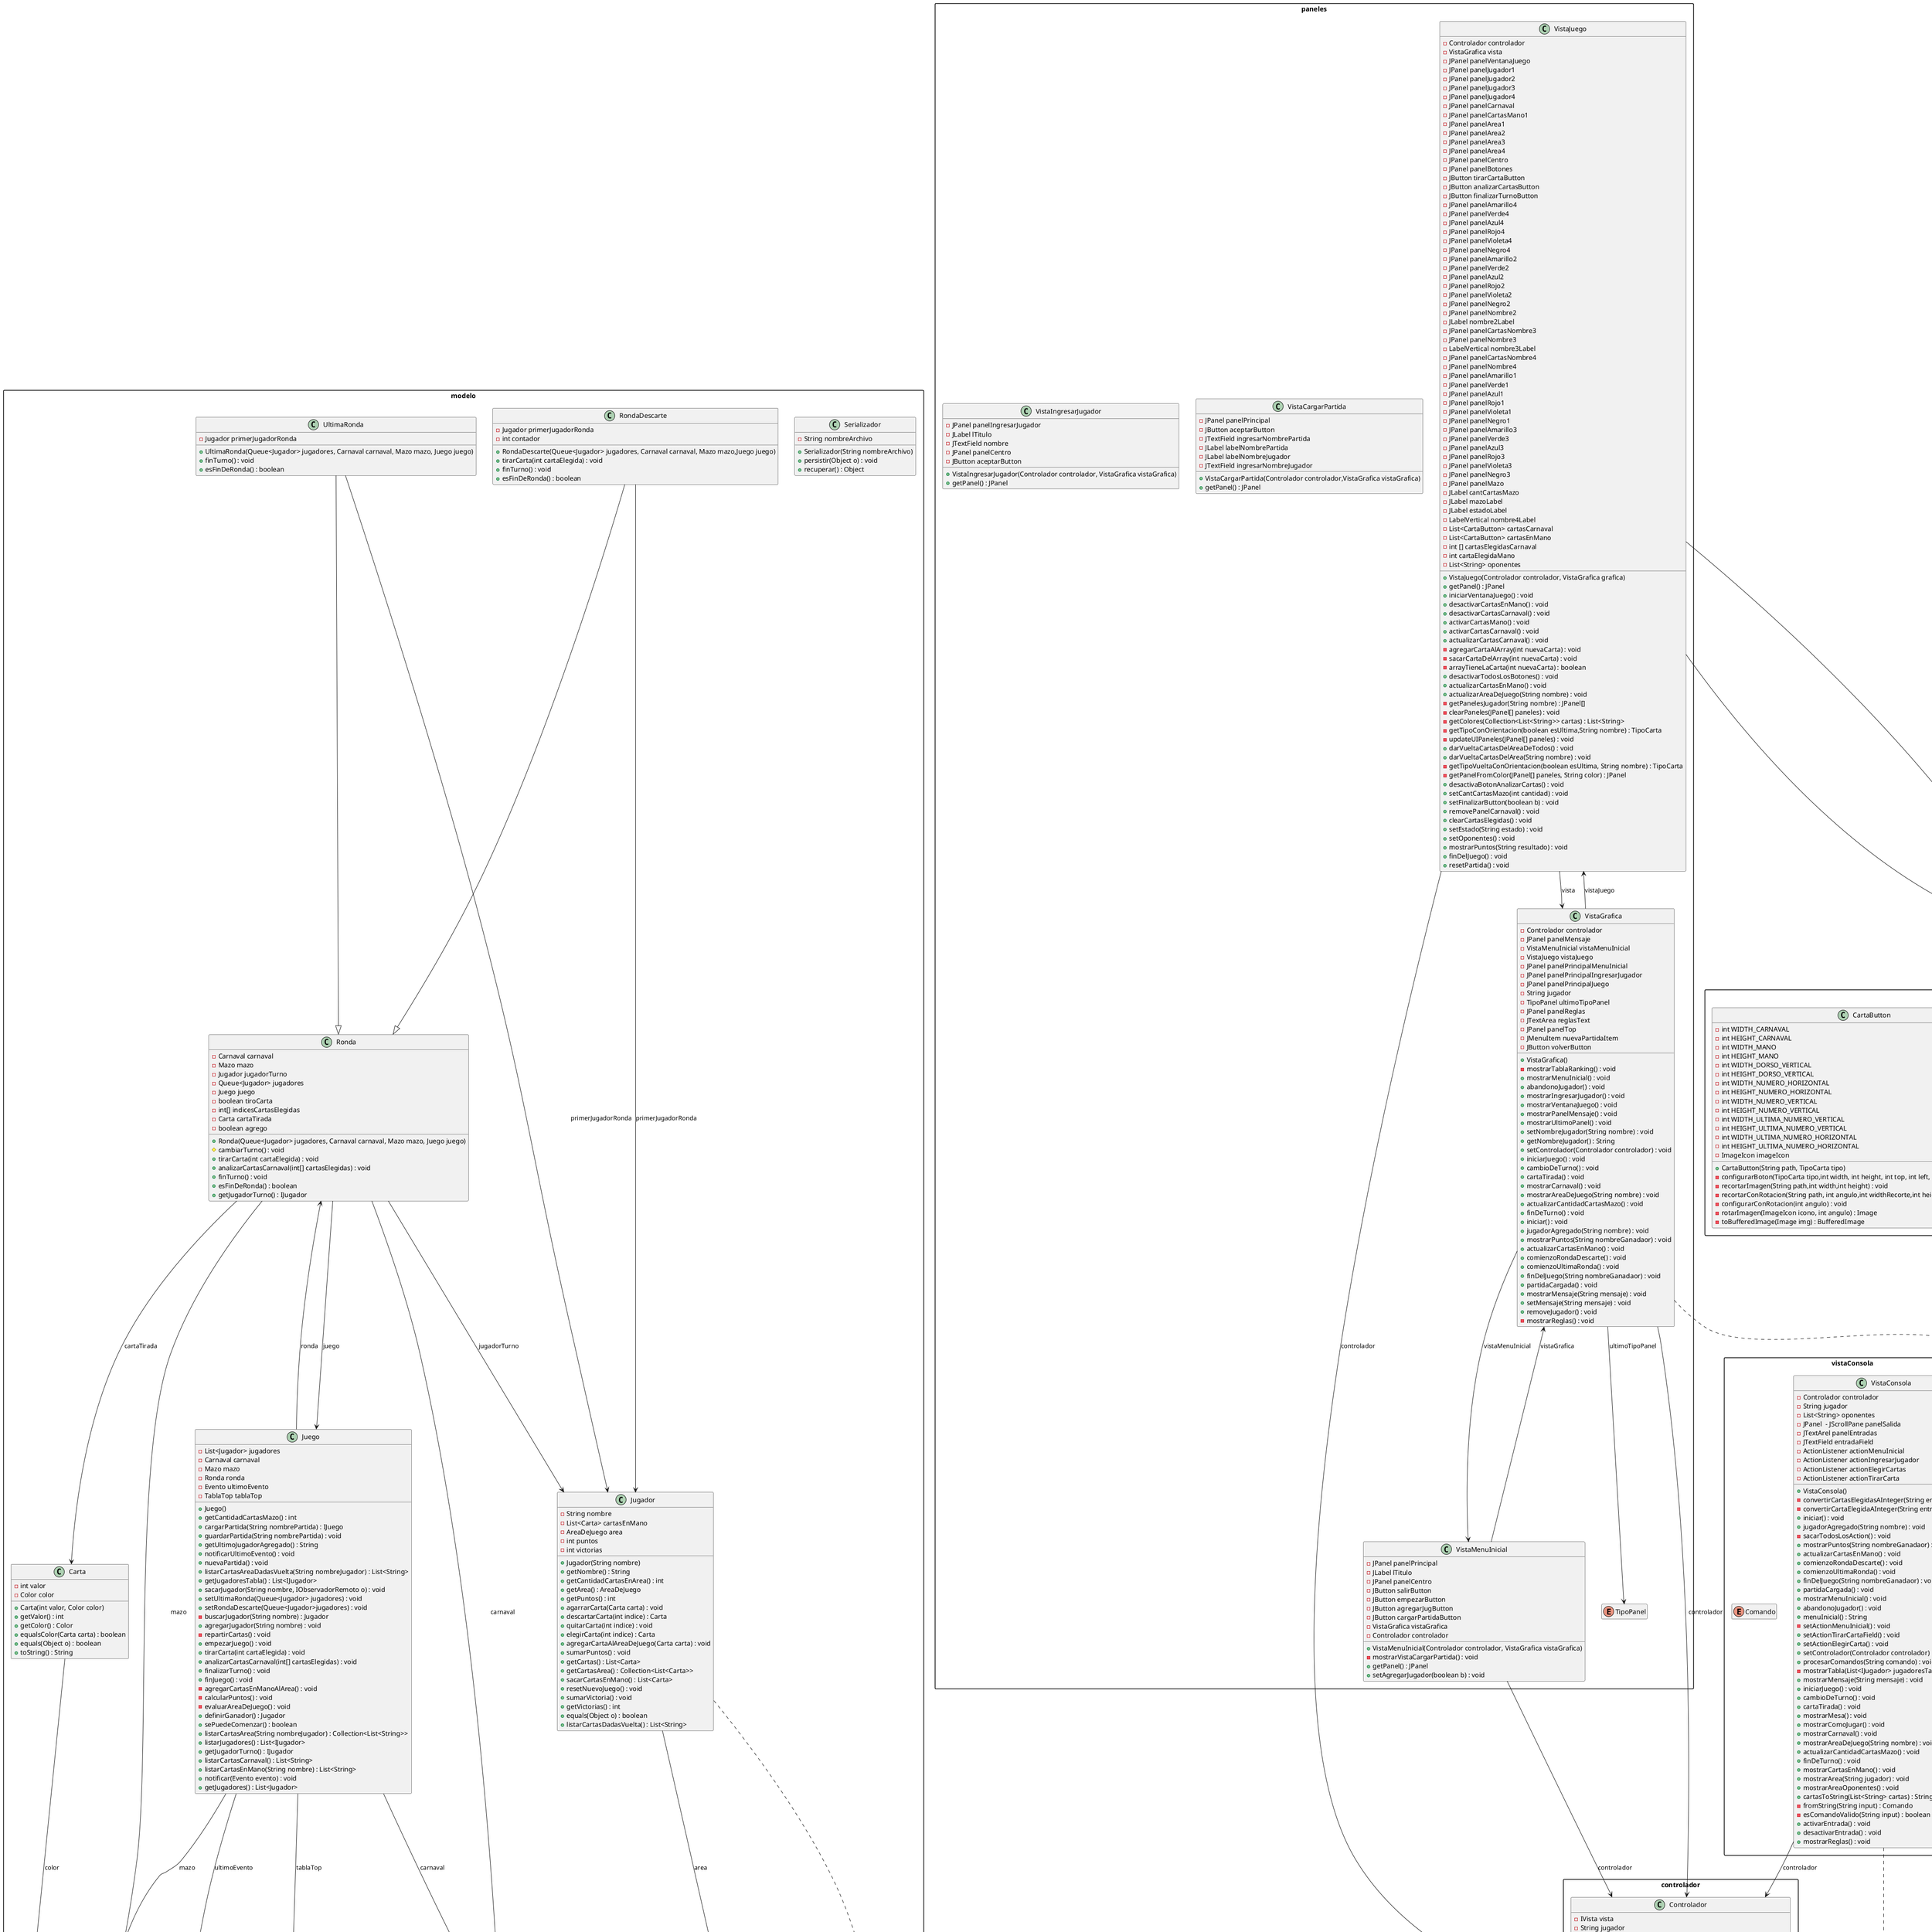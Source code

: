 @startuml
hide empty members
set namespaceSeparator .
skinparam packageStyle rectangle


package "modelo" {
class "Carta" as Carta {
  - int valor
  - Color color
  + Carta(int valor, Color color)
  + getValor() : int
  + getColor() : Color
  + equalsColor(Carta carta) : boolean
  + equals(Object o) : boolean
  + toString() : String
}
class "Serializador" as Serializador {
  - String nombreArchivo
  + Serializador(String nombreArchivo)
  + persistir(Object o) : void
  + recuperar() : Object
}
class "RondaDescarte" as RondaDescarte {
  - Jugador primerJugadorRonda
  - int contador
  + RondaDescarte(Queue<Jugador> jugadores, Carnaval carnaval, Mazo mazo,Juego juego)
  + tirarCarta(int cartaElegida) : void
  + finTurno() : void
  + esFinDeRonda() : boolean
}
class "AreaDeJuego" as AreaDeJuego {
  - Map<Color, List<Carta>> cartas
  - Map<Color, Integer> cartasBocaAbajo
  + AreaDeJuego()
  + agregarCarta(Carta carta) : void
  - agregarCartaBocaAbajo(Color color, int cantidad) : void
  + getCantidadDeCartasPorColor(Color color) : int
  + getTodasLasCartas() : Collection<List<Carta>>
  + getCantidadDeCartasTotales() : int
  + getCantidadCartasBocaArriba() : int
  + getCantidadCartasBocaAbajo() : int
  + tiene6colores() : boolean
  + ponerCartasBocaAbajo(Color color) : void
  + sumarValorDeCartas() : int
  + calcularPuntos() : int
  + listarCartasDadasVuelta() : List<String>
}
class "Ronda" as Ronda {
  - Carnaval carnaval
  - Mazo mazo
  - Jugador jugadorTurno
  - Queue<Jugador> jugadores
  - Juego juego
  - boolean tiroCarta
  - int[] indicesCartasElegidas
  - Carta cartaTirada
  - boolean agrego
  + Ronda(Queue<Jugador> jugadores, Carnaval carnaval, Mazo mazo, Juego juego)
  # cambiarTurno() : void
  + tirarCarta(int cartaElegida) : void
  + analizarCartasCarnaval(int[] cartasElegidas) : void
  + finTurno() : void
  + esFinDeRonda() : boolean
  + getJugadorTurno() : IJugador
}
class "Mazo" as Mazo {
  - Stack<Carta> cartas
  + Mazo()
  + sacarCarta() : Carta
  + getCartas() : Stack<Carta>
  + tieneCartas() : boolean
  + getCantidadCartas() : int
}
interface "IJugador" as IJugador {
  ~ getNombre() : String
  ~ getPuntos() : int
  ~ getVictorias() : int
}
class "TablaTop" as TablaTop {
  - long serialVersionUID
  - List<Jugador> jugadoresTabla
  + TablaTop()
  + agregarJugador(Jugador jugador) : void
  + getJugadorConMenosVictorias() : Jugador
  + getJugadores() : List<Jugador>
}
class "Carnaval" as Carnaval {
  - List<Carta> cartas
  + Carnaval()
  + getCartas() : List<Carta>
  + getUltimaCarta() : Carta
  + getCartas(int[] indices) : List<Carta>
  + agregarCarta(Carta carta) : void
  + sacarCarta(Carta carta) : void
  + salvarCartas(int valor) : List<Carta>
  + puedeAgarrarCarnaval(Carta carta) : boolean
  + agarroCartasSalvadasCarnaval(int valorCarta, int[] cartasElegidas) : boolean
  + faltaAgarrarCartas(Carta carta, int[] cartasElegidas) : boolean
}
class "Jugador" as Jugador {
  - String nombre
  - List<Carta> cartasEnMano
  - AreaDeJuego area
  - int puntos
  - int victorias
  + Jugador(String nombre)
  + getNombre() : String
  + getCantidadCartasEnArea() : int
  + getArea() : AreaDeJuego
  + getPuntos() : int
  + agarrarCarta(Carta carta) : void
  + descartarCarta(int indice) : Carta
  + quitarCarta(int indice) : void
  + elegirCarta(int indice) : Carta
  + agregarCartaAlAreaDeJuego(Carta carta) : void
  + sumarPuntos() : void
  + getCartas() : List<Carta>
  + getCartasArea() : Collection<List<Carta>>
  + sacarCartasEnMano() : List<Carta>
  + resetNuevoJuego() : void
  + sumarVictoria() : void
  + getVictorias() : int
  + equals(Object o) : boolean
  + listarCartasDadasVuelta() : List<String>
}
enum "Color" as Color {
}
enum "Evento" as Evento {
}
class "Juego" as Juego {
  - List<Jugador> jugadores
  - Carnaval carnaval
  - Mazo mazo
  - Ronda ronda
  - Evento ultimoEvento
  - TablaTop tablaTop
  + Juego()
  + getCantidadCartasMazo() : int
  + cargarPartida(String nombrePartida) : IJuego
  + guardarPartida(String nombrePartida) : void
  + getUltimoJugadorAgregado() : String
  + notificarUltimoEvento() : void
  + nuevaPartida() : void
  + listarCartasAreaDadasVuelta(String nombreJugador) : List<String>
  + getJugadoresTabla() : List<IJugador>
  + sacarJugador(String nombre, IObservadorRemoto o) : void
  + setUltimaRonda(Queue<Jugador> jugadores) : void
  + setRondaDescarte(Queue<Jugador>jugadores) : void
  - buscarJugador(String nombre) : Jugador
  + agregarJugador(String nombre) : void
  - repartirCartas() : void
  + empezarJuego() : void
  + tirarCarta(int cartaElegida) : void
  + analizarCartasCarnaval(int[] cartasElegidas) : void
  + finalizarTurno() : void
  + finJuego() : void
  - agregarCartasEnManoAlArea() : void
  - calcularPuntos() : void
  - evaluarAreaDeJuego() : void
  + definirGanador() : Jugador
  + sePuedeComenzar() : boolean
  + listarCartasArea(String nombreJugador) : Collection<List<String>>
  + listarJugadores() : List<IJugador>
  + getJugadorTurno() : IJugador
  + listarCartasCarnaval() : List<String>
  + listarCartasEnMano(String nombre) : List<String>
  + notificar(Evento evento) : void
  + getJugadores() : List<Jugador>
}
class "UltimaRonda" as UltimaRonda {
  - Jugador primerJugadorRonda
  + UltimaRonda(Queue<Jugador> jugadores, Carnaval carnaval, Mazo mazo, Juego juego)
  + finTurno() : void
  + esFinDeRonda() : boolean
}
}

package "controlador" {
class "Controlador" as Controlador {
  - IVista vista
  - String jugador
  - IJuego juego
  + Controlador(IVista vista)
  + setModeloRemoto(T t) : <T extends IObservableRemoto> void
  + actualizar(IObservableRemoto iObservableRemoto, Object o) : void
  - getUltimoJugadorAgregado() : String
  - getNombreGanadaor() : String
  + iniciar() : void
  + agregarJugador(String nombre) : void
  + isTurno() : boolean
  + empezarPartida() : void
  + listarCartasCarnaval() : List<String>
  + listarJugadores() : List<IJugador>
  + listarNombreJugadores() : List<String>
  + listarCartasEnMano() : List<String>
  + getNombreJugadorTurno() : String
  + jugarCarta(int cartaMano) : void
  + analizarCartasCarnaval(int [] elegidas) : void
  + listarCartasArea(String nombreJugador) : Collection<List<String>>
  + finalizarTurno() : void
  + getCantidadCartasMazo() : int
  + removeJugador(String jugador) : void
  + getNombreGanador() : String
  + cargarPartida(String nombrePartida,String nombreJugador) : void
  + nuevaPartida() : void
  + listarCartasAreaDadasVuelta(String nombreJugador) : List<String>
  + getJugadoresTabla() : List<IJugador>
}
}

package "exceptions" {
enum "TipoException" as TipoException {
}
class "ar.unlu.edu.mvc.exceptions.JuegoException" as JuegoException {
  - TipoException tipo
  + JuegoException(String message , TipoException tipo)
  + getTipo() : TipoException
}
}

package "botones" {
enum "TipoCarta" as TipoCarta {
}
class "LabelVertical" as LabelVertical {
  + LabelVertical(String text)
  # paintComponent(Graphics g) : void
  + getPreferredSize() : Dimension
}
class "CartaButton" as CartaButton {
  - int WIDTH_CARNAVAL
  - int HEIGHT_CARNAVAL
  - int WIDTH_MANO
  - int HEIGHT_MANO
  - int WIDTH_DORSO_VERTICAL
  - int HEIGHT_DORSO_VERTICAL
  - int WIDTH_NUMERO_HORIZONTAL
  - int HEIGHT_NUMERO_HORIZONTAL
  - int WIDTH_NUMERO_VERTICAL
  - int HEIGHT_NUMERO_VERTICAL
  - int WIDTH_ULTIMA_NUMERO_VERTICAL
  - int HEIGHT_ULTIMA_NUMERO_VERTICAL
  - int WIDTH_ULTIMA_NUMERO_HORIZONTAL
  - int HEIGHT_ULTIMA_NUMERO_HORIZONTAL
  - ImageIcon imageIcon
  + CartaButton(String path, TipoCarta tipo)
  - configurarBoton(TipoCarta tipo,int width, int height, int top, int left, int bottom, int right) : void
  - recortarImagen(String path,int width,int height) : void
  - recortarConRotacion(String path, int angulo,int widthRecorte,int heightRecorte) : void
  - configurarConRotacion(int angulo) : void
  - rotarImagen(ImageIcon icono, int angulo) : Image
  - toBufferedImage(Image img) : BufferedImage
}
}

package "paneles" {
class "VistaJuego" as VistaJuego {
  - Controlador controlador
  - VistaGrafica vista
  - JPanel panelVentanaJuego
  - JPanel panelJugador1
  - JPanel panelJugador2
  - JPanel panelJugador3
  - JPanel panelJugador4
  - JPanel panelCarnaval
  - JPanel panelCartasMano1
  - JPanel panelArea1
  - JPanel panelArea2
  - JPanel panelArea3
  - JPanel panelArea4
  - JPanel panelCentro
  - JPanel panelBotones
  - JButton tirarCartaButton
  - JButton analizarCartasButton
  - JButton finalizarTurnoButton
  - JPanel panelAmarillo4
  - JPanel panelVerde4
  - JPanel panelAzul4
  - JPanel panelRojo4
  - JPanel panelVioleta4
  - JPanel panelNegro4
  - JPanel panelAmarillo2
  - JPanel panelVerde2
  - JPanel panelAzul2
  - JPanel panelRojo2
  - JPanel panelVioleta2
  - JPanel panelNegro2
  - JPanel panelNombre2
  - JLabel nombre2Label
  - JPanel panelCartasNombre3
  - JPanel panelNombre3
  - LabelVertical nombre3Label
  - JPanel panelCartasNombre4
  - JPanel panelNombre4
  - JPanel panelAmarillo1
  - JPanel panelVerde1
  - JPanel panelAzul1
  - JPanel panelRojo1
  - JPanel panelVioleta1
  - JPanel panelNegro1
  - JPanel panelAmarillo3
  - JPanel panelVerde3
  - JPanel panelAzul3
  - JPanel panelRojo3
  - JPanel panelVioleta3
  - JPanel panelNegro3
  - JPanel panelMazo
  - JLabel cantCartasMazo
  - JLabel mazoLabel
  - JLabel estadoLabel
  - LabelVertical nombre4Label
  - List<CartaButton> cartasCarnaval
  - List<CartaButton> cartasEnMano
  - int [] cartasElegidasCarnaval
  - int cartaElegidaMano
  - List<String> oponentes
  + VistaJuego(Controlador controlador, VistaGrafica grafica)
  + getPanel() : JPanel
  + iniciarVentanaJuego() : void
  + desactivarCartasEnMano() : void
  + desactivarCartasCarnaval() : void
  + activarCartasMano() : void
  + activarCartasCarnaval() : void
  + actualizarCartasCarnaval() : void
  - agregarCartaAlArray(int nuevaCarta) : void
  - sacarCartaDelArray(int nuevaCarta) : void
  - arrayTieneLaCarta(int nuevaCarta) : boolean
  + desactivarTodosLosBotones() : void
  + actualizarCartasEnMano() : void
  + actualizarAreaDeJuego(String nombre) : void
  - getPanelesJugador(String nombre) : JPanel[]
  - clearPaneles(JPanel[] paneles) : void
  - getColores(Collection<List<String>> cartas) : List<String>
  - getTipoConOrientacion(boolean esUltima,String nombre) : TipoCarta
  - updateUIPaneles(JPanel[] paneles) : void
  + darVueltaCartasDelAreaDeTodos() : void
  + darVueltaCartasDelArea(String nombre) : void
  - getTipoVueltaConOrientacion(boolean esUltima, String nombre) : TipoCarta
  - getPanelFromColor(JPanel[] paneles, String color) : JPanel
  + desactivaBotonAnalizarCartas() : void
  + setCantCartasMazo(int cantidad) : void
  + setFinalizarButton(boolean b) : void
  + removePanelCarnaval() : void
  + clearCartasElegidas() : void
  + setEstado(String estado) : void
  + setOponentes() : void
  + mostrarPuntos(String resultado) : void
  + finDelJuego() : void
  + resetPartida() : void
}
class "VistaCargarPartida" as VistaCargarPartida {
  - JPanel panelPrincipal
  - JButton aceptarButton
  - JTextField ingresarNombrePartida
  - JLabel labelNombrePartida
  - JLabel labelNombreJugador
  - JTextField ingresarNombreJugador
  + VistaCargarPartida(Controlador controlador,VistaGrafica vistaGrafica)
  + getPanel() : JPanel
}
class "VistaGrafica" as VistaGrafica {
  - Controlador controlador
  - JPanel panelMensaje
  - VistaMenuInicial vistaMenuInicial
  - VistaJuego vistaJuego
  - JPanel panelPrincipalMenuInicial
  - JPanel panelPrincipalIngresarJugador
  - JPanel panelPrincipalJuego
  - String jugador
  - TipoPanel ultimoTipoPanel
  - JPanel panelReglas
  - JTextArea reglasText
  - JPanel panelTop
  - JMenuItem nuevaPartidaItem
  - JButton volverButton
  + VistaGrafica()
  - mostrarTablaRanking() : void
  + mostrarMenuInicial() : void
  + abandonoJugador() : void
  + mostrarIngresarJugador() : void
  + mostrarVentanaJuego() : void
  + mostrarPanelMensaje() : void
  + mostrarUltimoPanel() : void
  + setNombreJugador(String nombre) : void
  + getNombreJugador() : String
  + setControlador(Controlador controlador) : void
  + iniciarJuego() : void
  + cambioDeTurno() : void
  + cartaTirada() : void
  + mostrarCarnaval() : void
  + mostrarAreaDeJuego(String nombre) : void
  + actualizarCantidadCartasMazo() : void
  + finDeTurno() : void
  + iniciar() : void
  + jugadorAgregado(String nombre) : void
  + mostrarPuntos(String nombreGanadaor) : void
  + actualizarCartasEnMano() : void
  + comienzoRondaDescarte() : void
  + comienzoUltimaRonda() : void
  + finDelJuego(String nombreGanadaor) : void
  + partidaCargada() : void
  + mostrarMensaje(String mensaje) : void
  + setMensaje(String mensaje) : void
  + removeJugador() : void
  - mostrarReglas() : void
}
class "VistaIngresarJugador" as VistaIngresarJugador {
  - JPanel panelIngresarJugador
  - JLabel lTitulo
  - JTextField nombre
  - JPanel panelCentro
  - JButton aceptarButton
  + VistaIngresarJugador(Controlador controlador, VistaGrafica vistaGrafica)
  + getPanel() : JPanel
}
class "VistaMenuInicial" as VistaMenuInicial {
  - JPanel panelPrincipal
  - JLabel lTitulo
  - JPanel panelCentro
  - JButton salirButton
  - JButton empezarButton
  - JButton agregarJugButton
  - JButton cargarPartidaButton
  - VistaGrafica vistaGrafica
  - Controlador controlador
  + VistaMenuInicial(Controlador controlador, VistaGrafica vistaGrafica)
  - mostrarVistaCargarPartida() : void
  + getPanel() : JPanel
  + setAgregarJugador(boolean b) : void
}
enum "TipoPanel" as TipoPanel {
}
}

package "vistaConsola" {
class "VistaConsola" as VistaConsola {
  - Controlador controlador
  - String jugador
  - List<String> oponentes
  - JPanel  - JScrollPane panelSalida
  - JTextArel panelEntradas
  - JTextField entradaField
  - ActionListener actionMenuInicial
  - ActionListener actionIngresarJugador
  - ActionListener actionElegirCartas
  - ActionListener actionTirarCarta
  + VistaConsola()
  - convertirCartasElegidasAInteger(String entrada) : void
  - convertirCartaElegidaAInteger(String entrada) : void
  + iniciar() : void
  + jugadorAgregado(String nombre) : void
  - sacarTodosLosAction() : void
  + mostrarPuntos(String nombreGanadaor) : void
  + actualizarCartasEnMano() : void
  + comienzoRondaDescarte() : void
  + comienzoUltimaRonda() : void
  + finDelJuego(String nombreGanadaor) : void
  + partidaCargada() : void
  + mostrarMenuInicial() : void
  + abandonoJugador() : void
  + menuInicial() : String
  - setActionMenuInicial() : void
  + setActionTirarCartaField() : void
  + setActionElegirCarta() : void
  + setControlador(Controlador controlador) : void
  + procesarComandos(String comando) : void
  - mostrarTabla(List<IJugador> jugadoresTabla) : void
  + mostrarMensaje(String mensaje) : void
  + iniciarJuego() : void
  + cambioDeTurno() : void
  + cartaTirada() : void
  + mostrarMesa() : void
  + mostrarComoJugar() : void
  + mostrarCarnaval() : void
  + mostrarAreaDeJuego(String nombre) : void
  + actualizarCantidadCartasMazo() : void
  + finDeTurno() : void
  + mostrarCartasEnMano() : void
  + mostrarArea(String jugador) : void
  + mostrarAreaOponentes() : void
  + cartasToString(List<String> cartas) : String
  - fromString(String input) : Comando
  - esComandoValido(String input) : boolean
  + activarEntrada() : void
  + desactivarEntrada() : void
  + mostrarReglas() : void
}
enum "Comando" as Comando {
}
}

package "vista" {
interface "IVista" as IVista {
  ~ setControlador(Controlador controlador) : void
  ~ mostrarMensaje(String mensaje) : void
  ~ iniciarJuego() : void
  ~ cambioDeTurno() : void
  ~ cartaTirada() : void
  ~ mostrarCarnaval() : void
  ~ mostrarAreaDeJuego(String nombre) : void
  ~ actualizarCantidadCartasMazo() : void
  ~ finDeTurno() : void
  ~ iniciar() : void
  ~ jugadorAgregado(String jugador) : void
  ~ mostrarPuntos(String nombreGanadaor) : void
  ~ actualizarCartasEnMano() : void
  ~ comienzoRondaDescarte() : void
  ~ comienzoUltimaRonda() : void
  ~ finDelJuego(String nombreGanadaor) : void
  ~ partidaCargada() : void
  ~ mostrarMenuInicial() : void
  ~ abandonoJugador() : void
}
}

RondaDescarte --|> Ronda
VistaConsola ..|> IVista
Jugador ..|> IJugador
VistaGrafica ..|> IVista
UltimaRonda --|> Ronda
Carta --> Color : color
VistaJuego --> Controlador : controlador
VistaJuego --> VistaGrafica : vista
VistaJuego --> LabelVertical : nombre3Label
VistaJuego --> LabelVertical : nombre4Label
RondaDescarte --> Jugador : primerJugadorRonda
Ronda --> Carnaval : carnaval
Ronda --> Mazo : mazo
Ronda --> Jugador : jugadorTurno
Ronda --> Juego : juego
Ronda --> Carta : cartaTirada
Controlador --> IVista : vista
VistaConsola --> Controlador : controlador
Jugador --> AreaDeJuego : area
VistaGrafica --> Controlador : controlador
VistaGrafica --> VistaMenuInicial : vistaMenuInicial
VistaGrafica --> VistaJuego : vistaJuego
VistaGrafica --> TipoPanel : ultimoTipoPanel
VistaMenuInicial --> VistaGrafica : vistaGrafica
VistaMenuInicial --> Controlador : controlador
Juego --> Carnaval : carnaval
Juego --> Mazo : mazo
Juego --> Ronda : ronda
Juego --> Evento : ultimoEvento
Juego --> TablaTop : tablaTop
UltimaRonda --> Jugador : primerJugadorRonda
JuegoException --> TipoException : tipo

@enduml
